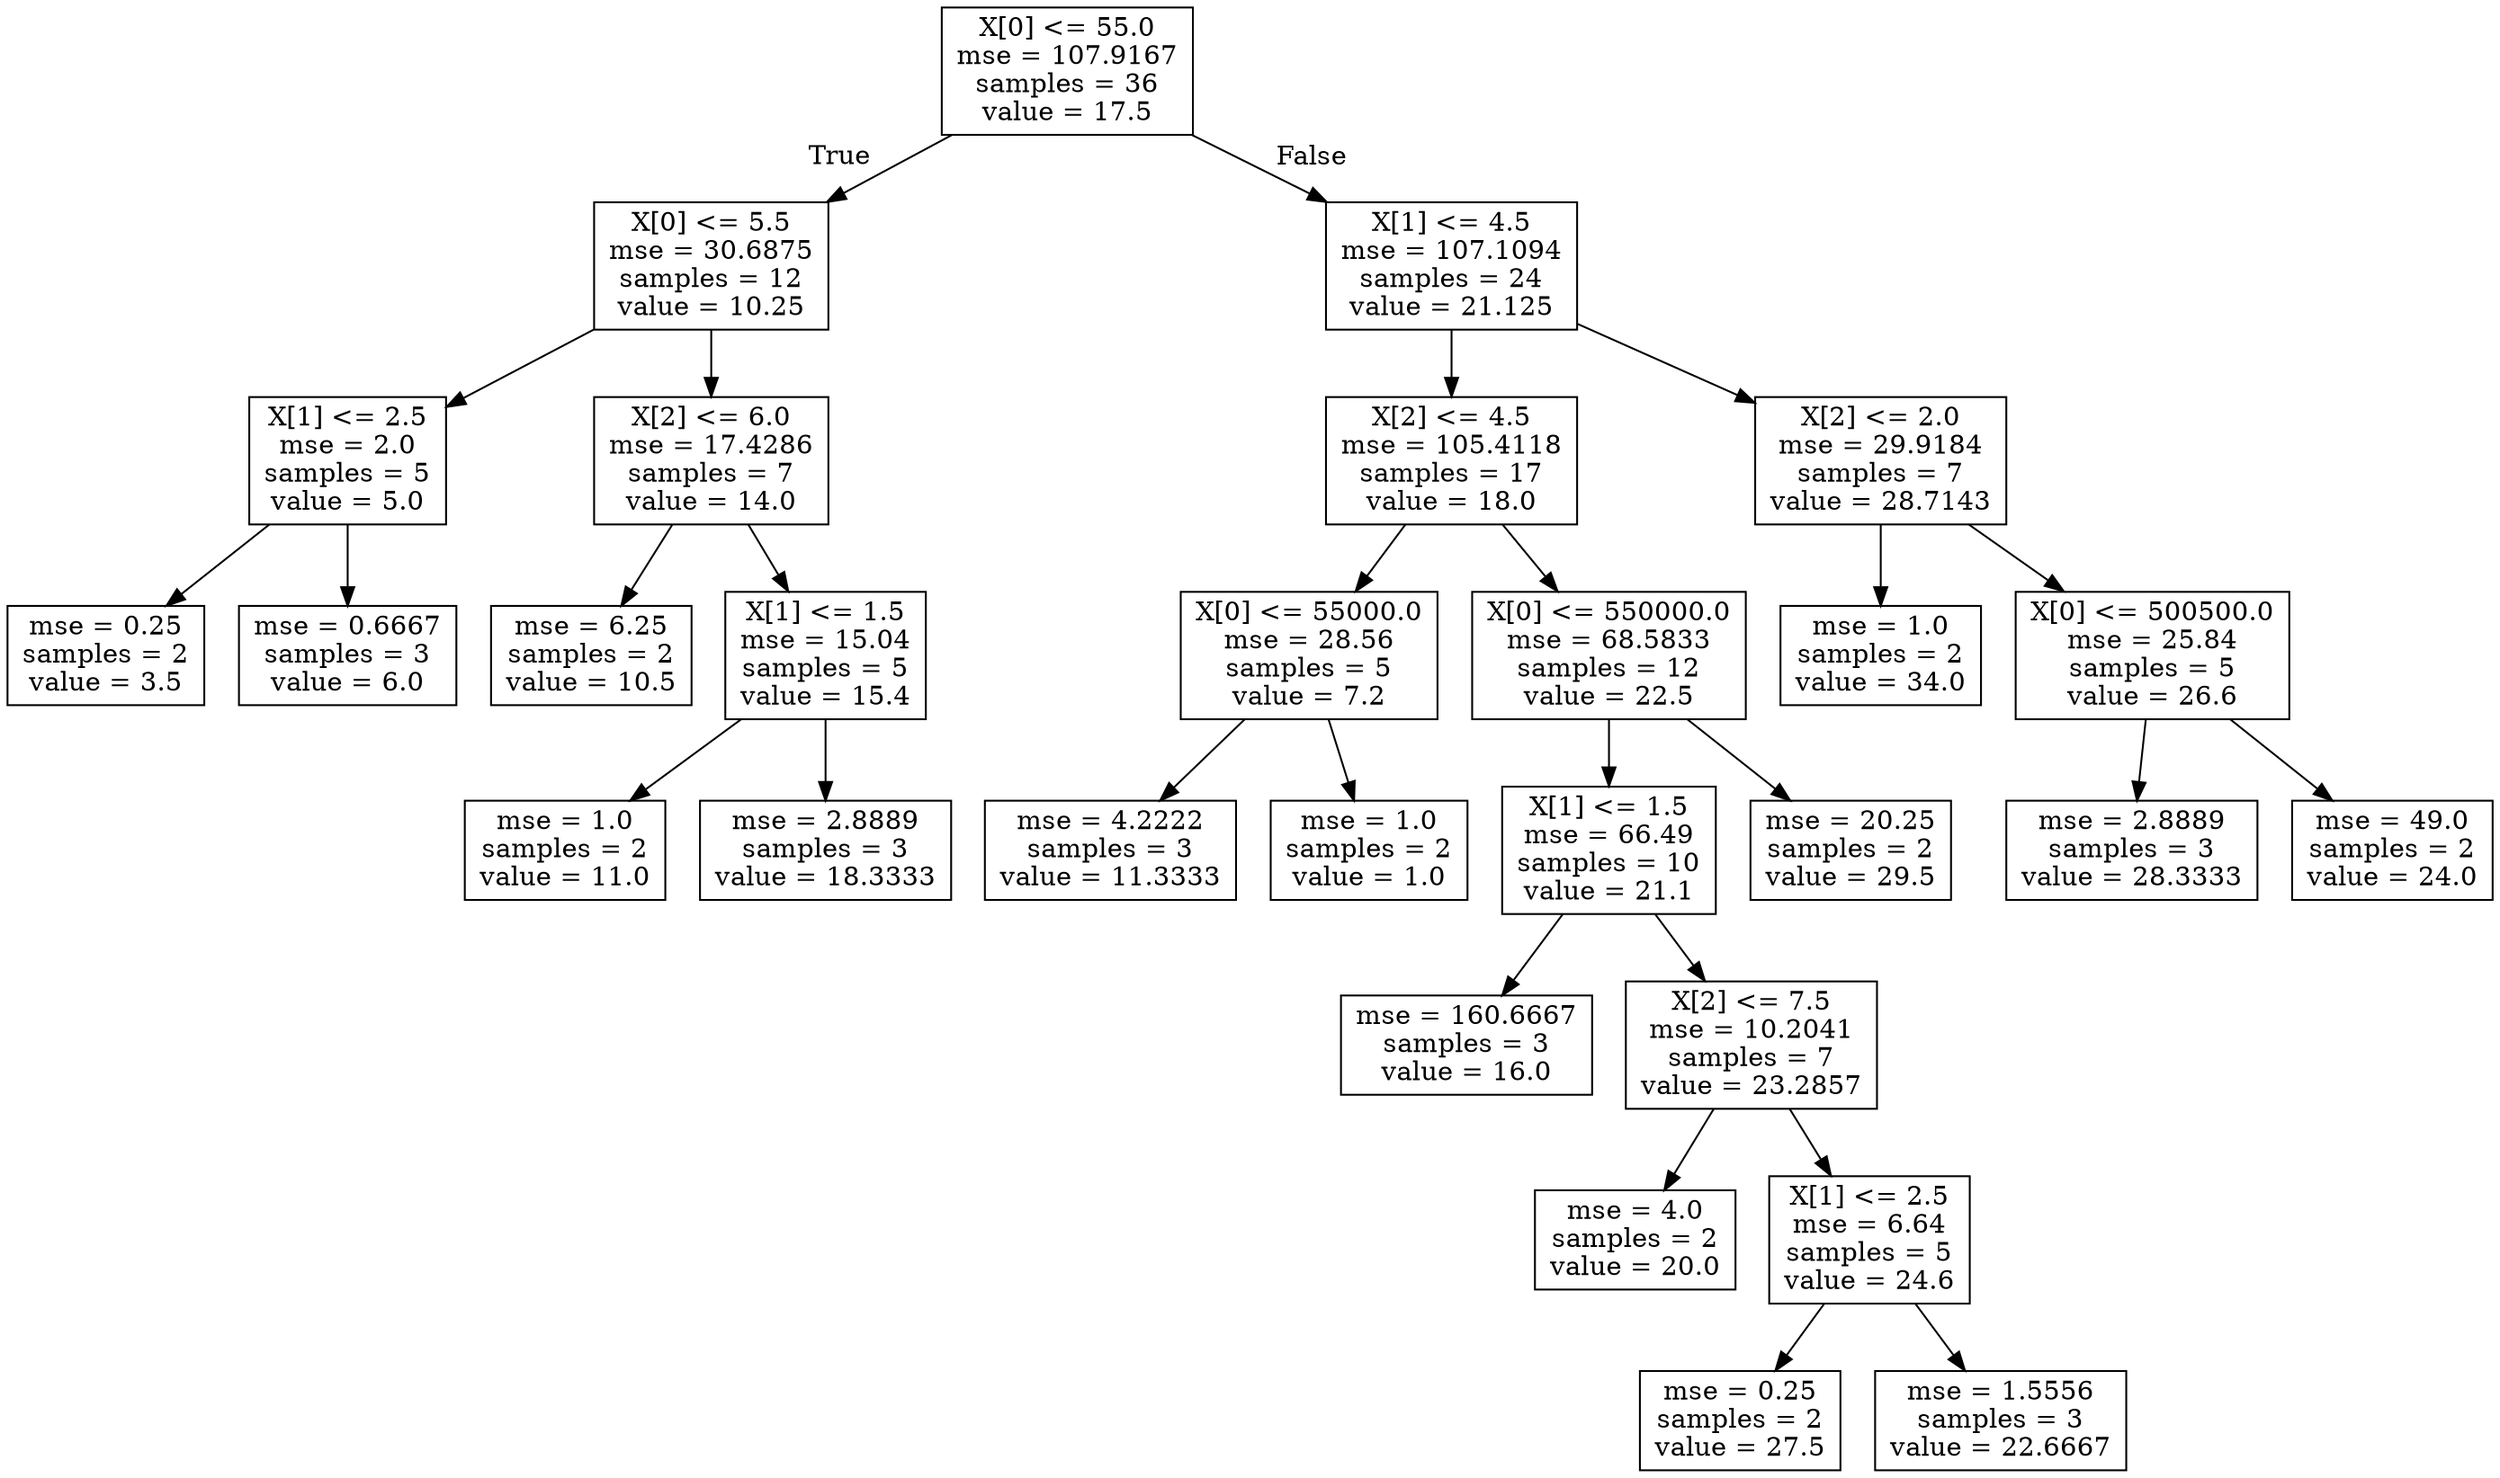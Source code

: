 digraph Tree {
node [shape=box] ;
0 [label="X[0] <= 55.0\nmse = 107.9167\nsamples = 36\nvalue = 17.5"] ;
1 [label="X[0] <= 5.5\nmse = 30.6875\nsamples = 12\nvalue = 10.25"] ;
0 -> 1 [labeldistance=2.5, labelangle=45, headlabel="True"] ;
2 [label="X[1] <= 2.5\nmse = 2.0\nsamples = 5\nvalue = 5.0"] ;
1 -> 2 ;
3 [label="mse = 0.25\nsamples = 2\nvalue = 3.5"] ;
2 -> 3 ;
4 [label="mse = 0.6667\nsamples = 3\nvalue = 6.0"] ;
2 -> 4 ;
5 [label="X[2] <= 6.0\nmse = 17.4286\nsamples = 7\nvalue = 14.0"] ;
1 -> 5 ;
6 [label="mse = 6.25\nsamples = 2\nvalue = 10.5"] ;
5 -> 6 ;
7 [label="X[1] <= 1.5\nmse = 15.04\nsamples = 5\nvalue = 15.4"] ;
5 -> 7 ;
8 [label="mse = 1.0\nsamples = 2\nvalue = 11.0"] ;
7 -> 8 ;
9 [label="mse = 2.8889\nsamples = 3\nvalue = 18.3333"] ;
7 -> 9 ;
10 [label="X[1] <= 4.5\nmse = 107.1094\nsamples = 24\nvalue = 21.125"] ;
0 -> 10 [labeldistance=2.5, labelangle=-45, headlabel="False"] ;
11 [label="X[2] <= 4.5\nmse = 105.4118\nsamples = 17\nvalue = 18.0"] ;
10 -> 11 ;
12 [label="X[0] <= 55000.0\nmse = 28.56\nsamples = 5\nvalue = 7.2"] ;
11 -> 12 ;
13 [label="mse = 4.2222\nsamples = 3\nvalue = 11.3333"] ;
12 -> 13 ;
14 [label="mse = 1.0\nsamples = 2\nvalue = 1.0"] ;
12 -> 14 ;
15 [label="X[0] <= 550000.0\nmse = 68.5833\nsamples = 12\nvalue = 22.5"] ;
11 -> 15 ;
16 [label="X[1] <= 1.5\nmse = 66.49\nsamples = 10\nvalue = 21.1"] ;
15 -> 16 ;
17 [label="mse = 160.6667\nsamples = 3\nvalue = 16.0"] ;
16 -> 17 ;
18 [label="X[2] <= 7.5\nmse = 10.2041\nsamples = 7\nvalue = 23.2857"] ;
16 -> 18 ;
19 [label="mse = 4.0\nsamples = 2\nvalue = 20.0"] ;
18 -> 19 ;
20 [label="X[1] <= 2.5\nmse = 6.64\nsamples = 5\nvalue = 24.6"] ;
18 -> 20 ;
21 [label="mse = 0.25\nsamples = 2\nvalue = 27.5"] ;
20 -> 21 ;
22 [label="mse = 1.5556\nsamples = 3\nvalue = 22.6667"] ;
20 -> 22 ;
23 [label="mse = 20.25\nsamples = 2\nvalue = 29.5"] ;
15 -> 23 ;
24 [label="X[2] <= 2.0\nmse = 29.9184\nsamples = 7\nvalue = 28.7143"] ;
10 -> 24 ;
25 [label="mse = 1.0\nsamples = 2\nvalue = 34.0"] ;
24 -> 25 ;
26 [label="X[0] <= 500500.0\nmse = 25.84\nsamples = 5\nvalue = 26.6"] ;
24 -> 26 ;
27 [label="mse = 2.8889\nsamples = 3\nvalue = 28.3333"] ;
26 -> 27 ;
28 [label="mse = 49.0\nsamples = 2\nvalue = 24.0"] ;
26 -> 28 ;
}